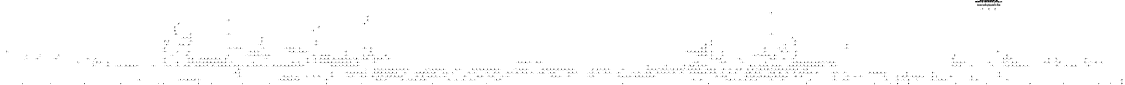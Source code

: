 # Network structure generated by ABC

digraph network {
size = "7.5,10";
center = true;
edge [dir = back];

{
  node [shape = plaintext];
  edge [style = invis];
  LevelTitle1 [label=""];
  LevelTitle2 [label=""];
  Level21 [label = ""];
  Level20 [label = ""];
  Level19 [label = ""];
  Level18 [label = ""];
  Level17 [label = ""];
  Level16 [label = ""];
  Level15 [label = ""];
  Level14 [label = ""];
  Level13 [label = ""];
  Level12 [label = ""];
  Level11 [label = ""];
  Level10 [label = ""];
  Level9 [label = ""];
  Level8 [label = ""];
  Level7 [label = ""];
  Level6 [label = ""];
  Level5 [label = ""];
  Level4 [label = ""];
  Level3 [label = ""];
  Level2 [label = ""];
  Level1 [label = ""];
  Level0 [label = ""];
  LevelTitle1 ->  LevelTitle2 ->  Level21 ->  Level20 ->  Level19 ->  Level18 ->  Level17 ->  Level16 ->  Level15 ->  Level14 ->  Level13 ->  Level12 ->  Level11 ->  Level10 ->  Level9 ->  Level8 ->  Level7 ->  Level6 ->  Level5 ->  Level4 ->  Level3 ->  Level2 ->  Level1 ->  Level0;
}

{
  rank = same;
  LevelTitle1;
  title1 [shape=plaintext,
          fontsize=20,
          fontname = "Times-Roman",
          label="Network structure visualized by ABC\nBenchmark \"top\". Time was Thu Oct  8 20:19:06 2020. "
         ];
}

{
  rank = same;
  LevelTitle2;
  title2 [shape=plaintext,
          fontsize=18,
          fontname = "Times-Roman",
          label="The network contains 659 logic nodes and 0 latches.\n"
         ];
}

{
  rank = same;
  Level21;
  Node29 [label = "pd0", shape = invtriangle, color = coral, fillcolor = coral];
  Node30 [label = "pe0", shape = invtriangle, color = coral, fillcolor = coral];
  Node31 [label = "pf0", shape = invtriangle, color = coral, fillcolor = coral];
}

{
  rank = same;
  Level20;
  Node680 [label = "680\n", shape = ellipse];
}

{
  rank = same;
  Level19;
  Node679 [label = "679\n", shape = ellipse];
}

{
  rank = same;
  Level18;
  Node651 [label = "651\n", shape = ellipse];
  Node678 [label = "678\n", shape = ellipse];
}

{
  rank = same;
  Level17;
  Node650 [label = "650\n", shape = ellipse];
  Node664 [label = "664\n", shape = ellipse];
}

{
  rank = same;
  Level16;
  Node649 [label = "649\n", shape = ellipse];
  Node657 [label = "657\n", shape = ellipse];
}

{
  rank = same;
  Level15;
  Node648 [label = "648\n", shape = ellipse];
  Node656 [label = "656\n", shape = ellipse];
}

{
  rank = same;
  Level14;
  Node624 [label = "624\n", shape = ellipse];
  Node647 [label = "647\n", shape = ellipse];
  Node655 [label = "655\n", shape = ellipse];
  Node677 [label = "677\n", shape = ellipse];
}

{
  rank = same;
  Level13;
  Node170 [label = "170\n", shape = ellipse];
  Node211 [label = "211\n", shape = ellipse];
  Node623 [label = "623\n", shape = ellipse];
  Node670 [label = "670\n", shape = ellipse];
  Node676 [label = "676\n", shape = ellipse];
}

{
  rank = same;
  Level12;
  Node169 [label = "169\n", shape = ellipse];
  Node210 [label = "210\n", shape = ellipse];
  Node596 [label = "596\n", shape = ellipse];
  Node609 [label = "609\n", shape = ellipse];
  Node669 [label = "669\n", shape = ellipse];
  Node672 [label = "672\n", shape = ellipse];
  Node675 [label = "675\n", shape = ellipse];
}

{
  rank = same;
  Level11;
  Node168 [label = "168\n", shape = ellipse];
  Node209 [label = "209\n", shape = ellipse];
  Node582 [label = "582\n", shape = ellipse];
  Node595 [label = "595\n", shape = ellipse];
  Node602 [label = "602\n", shape = ellipse];
  Node608 [label = "608\n", shape = ellipse];
  Node622 [label = "622\n", shape = ellipse];
  Node663 [label = "663\n", shape = ellipse];
  Node668 [label = "668\n", shape = ellipse];
  Node671 [label = "671\n", shape = ellipse];
  Node673 [label = "673\n", shape = ellipse];
}

{
  rank = same;
  Level10;
  Node47 [label = "47\n", shape = ellipse];
  Node60 [label = "60\n", shape = ellipse];
  Node73 [label = "73\n", shape = ellipse];
  Node83 [label = "83\n", shape = ellipse];
  Node167 [label = "167\n", shape = ellipse];
  Node208 [label = "208\n", shape = ellipse];
  Node581 [label = "581\n", shape = ellipse];
  Node588 [label = "588\n", shape = ellipse];
  Node594 [label = "594\n", shape = ellipse];
  Node601 [label = "601\n", shape = ellipse];
  Node607 [label = "607\n", shape = ellipse];
  Node615 [label = "615\n", shape = ellipse];
  Node621 [label = "621\n", shape = ellipse];
  Node637 [label = "637\n", shape = ellipse];
  Node643 [label = "643\n", shape = ellipse];
  Node662 [label = "662\n", shape = ellipse];
  Node666 [label = "666\n", shape = ellipse];
  Node667 [label = "667\n", shape = ellipse];
}

{
  rank = same;
  Level9;
  Node46 [label = "46\n", shape = ellipse];
  Node59 [label = "59\n", shape = ellipse];
  Node72 [label = "72\n", shape = ellipse];
  Node82 [label = "82\n", shape = ellipse];
  Node93 [label = "93\n", shape = ellipse];
  Node102 [label = "102\n", shape = ellipse];
  Node166 [label = "166\n", shape = ellipse];
  Node207 [label = "207\n", shape = ellipse];
  Node575 [label = "575\n", shape = ellipse];
  Node577 [label = "577\n", shape = ellipse];
  Node580 [label = "580\n", shape = ellipse];
  Node587 [label = "587\n", shape = ellipse];
  Node590 [label = "590\n", shape = ellipse];
  Node593 [label = "593\n", shape = ellipse];
  Node598 [label = "598\n", shape = ellipse];
  Node599 [label = "599\n", shape = ellipse];
  Node604 [label = "604\n", shape = ellipse];
  Node605 [label = "605\n", shape = ellipse];
  Node611 [label = "611\n", shape = ellipse];
  Node614 [label = "614\n", shape = ellipse];
  Node617 [label = "617\n", shape = ellipse];
  Node620 [label = "620\n", shape = ellipse];
  Node630 [label = "630\n", shape = ellipse];
  Node636 [label = "636\n", shape = ellipse];
  Node642 [label = "642\n", shape = ellipse];
  Node660 [label = "660\n", shape = ellipse];
  Node665 [label = "665\n", shape = ellipse];
}

{
  rank = same;
  Level8;
  Node45 [label = "45\n", shape = ellipse];
  Node58 [label = "58\n", shape = ellipse];
  Node71 [label = "71\n", shape = ellipse];
  Node81 [label = "81\n", shape = ellipse];
  Node92 [label = "92\n", shape = ellipse];
  Node101 [label = "101\n", shape = ellipse];
  Node110 [label = "110\n", shape = ellipse];
  Node138 [label = "138\n", shape = ellipse];
  Node165 [label = "165\n", shape = ellipse];
  Node174 [label = "174\n", shape = ellipse];
  Node206 [label = "206\n", shape = ellipse];
  Node219 [label = "219\n", shape = ellipse];
  Node416 [label = "416\n", shape = ellipse];
  Node449 [label = "449\n", shape = ellipse];
  Node574 [label = "574\n", shape = ellipse];
  Node576 [label = "576\n", shape = ellipse];
  Node579 [label = "579\n", shape = ellipse];
  Node584 [label = "584\n", shape = ellipse];
  Node585 [label = "585\n", shape = ellipse];
  Node586 [label = "586\n", shape = ellipse];
  Node589 [label = "589\n", shape = ellipse];
  Node591 [label = "591\n", shape = ellipse];
  Node597 [label = "597\n", shape = ellipse];
  Node603 [label = "603\n", shape = ellipse];
  Node610 [label = "610\n", shape = ellipse];
  Node612 [label = "612\n", shape = ellipse];
  Node616 [label = "616\n", shape = ellipse];
  Node618 [label = "618\n", shape = ellipse];
  Node626 [label = "626\n", shape = ellipse];
  Node629 [label = "629\n", shape = ellipse];
  Node632 [label = "632\n", shape = ellipse];
  Node635 [label = "635\n", shape = ellipse];
  Node639 [label = "639\n", shape = ellipse];
  Node641 [label = "641\n", shape = ellipse];
  Node646 [label = "646\n", shape = ellipse];
  Node654 [label = "654\n", shape = ellipse];
}

{
  rank = same;
  Level7;
  Node44 [label = "44\n", shape = ellipse];
  Node57 [label = "57\n", shape = ellipse];
  Node70 [label = "70\n", shape = ellipse];
  Node80 [label = "80\n", shape = ellipse];
  Node91 [label = "91\n", shape = ellipse];
  Node100 [label = "100\n", shape = ellipse];
  Node109 [label = "109\n", shape = ellipse];
  Node137 [label = "137\n", shape = ellipse];
  Node164 [label = "164\n", shape = ellipse];
  Node173 [label = "173\n", shape = ellipse];
  Node179 [label = "179\n", shape = ellipse];
  Node205 [label = "205\n", shape = ellipse];
  Node218 [label = "218\n", shape = ellipse];
  Node225 [label = "225\n", shape = ellipse];
  Node250 [label = "250\n", shape = ellipse];
  Node281 [label = "281\n", shape = ellipse];
  Node357 [label = "357\n", shape = ellipse];
  Node363 [label = "363\n", shape = ellipse];
  Node390 [label = "390\n", shape = ellipse];
  Node396 [label = "396\n", shape = ellipse];
  Node415 [label = "415\n", shape = ellipse];
  Node422 [label = "422\n", shape = ellipse];
  Node448 [label = "448\n", shape = ellipse];
  Node455 [label = "455\n", shape = ellipse];
  Node483 [label = "483\n", shape = ellipse];
  Node489 [label = "489\n", shape = ellipse];
  Node494 [label = "494\n", shape = ellipse];
  Node507 [label = "507\n", shape = ellipse];
  Node510 [label = "510\n", shape = ellipse];
  Node516 [label = "516\n", shape = ellipse];
  Node525 [label = "525\n", shape = ellipse];
  Node530 [label = "530\n", shape = ellipse];
  Node539 [label = "539\n", shape = ellipse];
  Node544 [label = "544\n", shape = ellipse];
  Node573 [label = "573\n", shape = ellipse];
  Node578 [label = "578\n", shape = ellipse];
  Node583 [label = "583\n", shape = ellipse];
  Node592 [label = "592\n", shape = ellipse];
  Node600 [label = "600\n", shape = ellipse];
  Node606 [label = "606\n", shape = ellipse];
  Node613 [label = "613\n", shape = ellipse];
  Node625 [label = "625\n", shape = ellipse];
  Node628 [label = "628\n", shape = ellipse];
  Node631 [label = "631\n", shape = ellipse];
  Node634 [label = "634\n", shape = ellipse];
  Node640 [label = "640\n", shape = ellipse];
  Node645 [label = "645\n", shape = ellipse];
  Node653 [label = "653\n", shape = ellipse];
  Node659 [label = "659\n", shape = ellipse];
}

{
  rank = same;
  Level6;
  Node43 [label = "43\n", shape = ellipse];
  Node56 [label = "56\n", shape = ellipse];
  Node69 [label = "69\n", shape = ellipse];
  Node79 [label = "79\n", shape = ellipse];
  Node90 [label = "90\n", shape = ellipse];
  Node99 [label = "99\n", shape = ellipse];
  Node108 [label = "108\n", shape = ellipse];
  Node116 [label = "116\n", shape = ellipse];
  Node136 [label = "136\n", shape = ellipse];
  Node144 [label = "144\n", shape = ellipse];
  Node163 [label = "163\n", shape = ellipse];
  Node172 [label = "172\n", shape = ellipse];
  Node178 [label = "178\n", shape = ellipse];
  Node184 [label = "184\n", shape = ellipse];
  Node204 [label = "204\n", shape = ellipse];
  Node217 [label = "217\n", shape = ellipse];
  Node224 [label = "224\n", shape = ellipse];
  Node231 [label = "231\n", shape = ellipse];
  Node249 [label = "249\n", shape = ellipse];
  Node256 [label = "256\n", shape = ellipse];
  Node261 [label = "261\n", shape = ellipse];
  Node280 [label = "280\n", shape = ellipse];
  Node286 [label = "286\n", shape = ellipse];
  Node292 [label = "292\n", shape = ellipse];
  Node311 [label = "311\n", shape = ellipse];
  Node317 [label = "317\n", shape = ellipse];
  Node319 [label = "319\n", shape = ellipse];
  Node339 [label = "339\n", shape = ellipse];
  Node341 [label = "341\n", shape = ellipse];
  Node342 [label = "342\n", shape = ellipse];
  Node356 [label = "356\n", shape = ellipse];
  Node362 [label = "362\n", shape = ellipse];
  Node369 [label = "369\n", shape = ellipse];
  Node374 [label = "374\n", shape = ellipse];
  Node378 [label = "378\n", shape = ellipse];
  Node389 [label = "389\n", shape = ellipse];
  Node395 [label = "395\n", shape = ellipse];
  Node401 [label = "401\n", shape = ellipse];
  Node403 [label = "403\n", shape = ellipse];
  Node404 [label = "404\n", shape = ellipse];
  Node414 [label = "414\n", shape = ellipse];
  Node421 [label = "421\n", shape = ellipse];
  Node428 [label = "428\n", shape = ellipse];
  Node434 [label = "434\n", shape = ellipse];
  Node436 [label = "436\n", shape = ellipse];
  Node447 [label = "447\n", shape = ellipse];
  Node454 [label = "454\n", shape = ellipse];
  Node461 [label = "461\n", shape = ellipse];
  Node467 [label = "467\n", shape = ellipse];
  Node472 [label = "472\n", shape = ellipse];
  Node482 [label = "482\n", shape = ellipse];
  Node488 [label = "488\n", shape = ellipse];
  Node493 [label = "493\n", shape = ellipse];
  Node500 [label = "500\n", shape = ellipse];
  Node504 [label = "504\n", shape = ellipse];
  Node506 [label = "506\n", shape = ellipse];
  Node509 [label = "509\n", shape = ellipse];
  Node515 [label = "515\n", shape = ellipse];
  Node522 [label = "522\n", shape = ellipse];
  Node524 [label = "524\n", shape = ellipse];
  Node529 [label = "529\n", shape = ellipse];
  Node534 [label = "534\n", shape = ellipse];
  Node536 [label = "536\n", shape = ellipse];
  Node538 [label = "538\n", shape = ellipse];
  Node543 [label = "543\n", shape = ellipse];
  Node549 [label = "549\n", shape = ellipse];
  Node551 [label = "551\n", shape = ellipse];
  Node556 [label = "556\n", shape = ellipse];
  Node619 [label = "619\n", shape = ellipse];
  Node627 [label = "627\n", shape = ellipse];
  Node633 [label = "633\n", shape = ellipse];
  Node638 [label = "638\n", shape = ellipse];
  Node644 [label = "644\n", shape = ellipse];
  Node652 [label = "652\n", shape = ellipse];
  Node658 [label = "658\n", shape = ellipse];
  Node661 [label = "661\n", shape = ellipse];
}

{
  rank = same;
  Level5;
  Node42 [label = "42\n", shape = ellipse];
  Node55 [label = "55\n", shape = ellipse];
  Node68 [label = "68\n", shape = ellipse];
  Node78 [label = "78\n", shape = ellipse];
  Node89 [label = "89\n", shape = ellipse];
  Node98 [label = "98\n", shape = ellipse];
  Node107 [label = "107\n", shape = ellipse];
  Node115 [label = "115\n", shape = ellipse];
  Node121 [label = "121\n", shape = ellipse];
  Node126 [label = "126\n", shape = ellipse];
  Node131 [label = "131\n", shape = ellipse];
  Node135 [label = "135\n", shape = ellipse];
  Node143 [label = "143\n", shape = ellipse];
  Node148 [label = "148\n", shape = ellipse];
  Node153 [label = "153\n", shape = ellipse];
  Node157 [label = "157\n", shape = ellipse];
  Node162 [label = "162\n", shape = ellipse];
  Node171 [label = "171\n", shape = ellipse];
  Node177 [label = "177\n", shape = ellipse];
  Node183 [label = "183\n", shape = ellipse];
  Node189 [label = "189\n", shape = ellipse];
  Node194 [label = "194\n", shape = ellipse];
  Node199 [label = "199\n", shape = ellipse];
  Node203 [label = "203\n", shape = ellipse];
  Node216 [label = "216\n", shape = ellipse];
  Node223 [label = "223\n", shape = ellipse];
  Node230 [label = "230\n", shape = ellipse];
  Node235 [label = "235\n", shape = ellipse];
  Node240 [label = "240\n", shape = ellipse];
  Node244 [label = "244\n", shape = ellipse];
  Node248 [label = "248\n", shape = ellipse];
  Node255 [label = "255\n", shape = ellipse];
  Node260 [label = "260\n", shape = ellipse];
  Node266 [label = "266\n", shape = ellipse];
  Node271 [label = "271\n", shape = ellipse];
  Node279 [label = "279\n", shape = ellipse];
  Node285 [label = "285\n", shape = ellipse];
  Node291 [label = "291\n", shape = ellipse];
  Node297 [label = "297\n", shape = ellipse];
  Node302 [label = "302\n", shape = ellipse];
  Node310 [label = "310\n", shape = ellipse];
  Node316 [label = "316\n", shape = ellipse];
  Node318 [label = "318\n", shape = ellipse];
  Node324 [label = "324\n", shape = ellipse];
  Node329 [label = "329\n", shape = ellipse];
  Node338 [label = "338\n", shape = ellipse];
  Node340 [label = "340\n", shape = ellipse];
  Node347 [label = "347\n", shape = ellipse];
  Node351 [label = "351\n", shape = ellipse];
  Node355 [label = "355\n", shape = ellipse];
  Node361 [label = "361\n", shape = ellipse];
  Node368 [label = "368\n", shape = ellipse];
  Node373 [label = "373\n", shape = ellipse];
  Node377 [label = "377\n", shape = ellipse];
  Node382 [label = "382\n", shape = ellipse];
  Node387 [label = "387\n", shape = ellipse];
  Node388 [label = "388\n", shape = ellipse];
  Node394 [label = "394\n", shape = ellipse];
  Node400 [label = "400\n", shape = ellipse];
  Node402 [label = "402\n", shape = ellipse];
  Node407 [label = "407\n", shape = ellipse];
  Node410 [label = "410\n", shape = ellipse];
  Node413 [label = "413\n", shape = ellipse];
  Node420 [label = "420\n", shape = ellipse];
  Node427 [label = "427\n", shape = ellipse];
  Node433 [label = "433\n", shape = ellipse];
  Node435 [label = "435\n", shape = ellipse];
  Node439 [label = "439\n", shape = ellipse];
  Node446 [label = "446\n", shape = ellipse];
  Node453 [label = "453\n", shape = ellipse];
  Node460 [label = "460\n", shape = ellipse];
  Node466 [label = "466\n", shape = ellipse];
  Node471 [label = "471\n", shape = ellipse];
  Node477 [label = "477\n", shape = ellipse];
  Node481 [label = "481\n", shape = ellipse];
  Node487 [label = "487\n", shape = ellipse];
  Node492 [label = "492\n", shape = ellipse];
  Node499 [label = "499\n", shape = ellipse];
  Node503 [label = "503\n", shape = ellipse];
  Node505 [label = "505\n", shape = ellipse];
  Node508 [label = "508\n", shape = ellipse];
  Node514 [label = "514\n", shape = ellipse];
  Node521 [label = "521\n", shape = ellipse];
  Node523 [label = "523\n", shape = ellipse];
  Node528 [label = "528\n", shape = ellipse];
  Node533 [label = "533\n", shape = ellipse];
  Node535 [label = "535\n", shape = ellipse];
  Node537 [label = "537\n", shape = ellipse];
  Node542 [label = "542\n", shape = ellipse];
  Node548 [label = "548\n", shape = ellipse];
  Node550 [label = "550\n", shape = ellipse];
  Node555 [label = "555\n", shape = ellipse];
  Node571 [label = "571\n", shape = ellipse];
}

{
  rank = same;
  Level4;
  Node41 [label = "41\n", shape = ellipse];
  Node54 [label = "54\n", shape = ellipse];
  Node67 [label = "67\n", shape = ellipse];
  Node77 [label = "77\n", shape = ellipse];
  Node88 [label = "88\n", shape = ellipse];
  Node97 [label = "97\n", shape = ellipse];
  Node106 [label = "106\n", shape = ellipse];
  Node114 [label = "114\n", shape = ellipse];
  Node120 [label = "120\n", shape = ellipse];
  Node125 [label = "125\n", shape = ellipse];
  Node130 [label = "130\n", shape = ellipse];
  Node134 [label = "134\n", shape = ellipse];
  Node142 [label = "142\n", shape = ellipse];
  Node147 [label = "147\n", shape = ellipse];
  Node152 [label = "152\n", shape = ellipse];
  Node156 [label = "156\n", shape = ellipse];
  Node161 [label = "161\n", shape = ellipse];
  Node176 [label = "176\n", shape = ellipse];
  Node182 [label = "182\n", shape = ellipse];
  Node188 [label = "188\n", shape = ellipse];
  Node193 [label = "193\n", shape = ellipse];
  Node198 [label = "198\n", shape = ellipse];
  Node202 [label = "202\n", shape = ellipse];
  Node215 [label = "215\n", shape = ellipse];
  Node222 [label = "222\n", shape = ellipse];
  Node229 [label = "229\n", shape = ellipse];
  Node234 [label = "234\n", shape = ellipse];
  Node239 [label = "239\n", shape = ellipse];
  Node243 [label = "243\n", shape = ellipse];
  Node247 [label = "247\n", shape = ellipse];
  Node254 [label = "254\n", shape = ellipse];
  Node259 [label = "259\n", shape = ellipse];
  Node265 [label = "265\n", shape = ellipse];
  Node270 [label = "270\n", shape = ellipse];
  Node275 [label = "275\n", shape = ellipse];
  Node278 [label = "278\n", shape = ellipse];
  Node284 [label = "284\n", shape = ellipse];
  Node290 [label = "290\n", shape = ellipse];
  Node296 [label = "296\n", shape = ellipse];
  Node301 [label = "301\n", shape = ellipse];
  Node305 [label = "305\n", shape = ellipse];
  Node309 [label = "309\n", shape = ellipse];
  Node315 [label = "315\n", shape = ellipse];
  Node323 [label = "323\n", shape = ellipse];
  Node328 [label = "328\n", shape = ellipse];
  Node333 [label = "333\n", shape = ellipse];
  Node337 [label = "337\n", shape = ellipse];
  Node346 [label = "346\n", shape = ellipse];
  Node350 [label = "350\n", shape = ellipse];
  Node354 [label = "354\n", shape = ellipse];
  Node360 [label = "360\n", shape = ellipse];
  Node367 [label = "367\n", shape = ellipse];
  Node372 [label = "372\n", shape = ellipse];
  Node376 [label = "376\n", shape = ellipse];
  Node381 [label = "381\n", shape = ellipse];
  Node386 [label = "386\n", shape = ellipse];
  Node393 [label = "393\n", shape = ellipse];
  Node399 [label = "399\n", shape = ellipse];
  Node406 [label = "406\n", shape = ellipse];
  Node409 [label = "409\n", shape = ellipse];
  Node412 [label = "412\n", shape = ellipse];
  Node419 [label = "419\n", shape = ellipse];
  Node426 [label = "426\n", shape = ellipse];
  Node432 [label = "432\n", shape = ellipse];
  Node438 [label = "438\n", shape = ellipse];
  Node445 [label = "445\n", shape = ellipse];
  Node452 [label = "452\n", shape = ellipse];
  Node459 [label = "459\n", shape = ellipse];
  Node465 [label = "465\n", shape = ellipse];
  Node470 [label = "470\n", shape = ellipse];
  Node476 [label = "476\n", shape = ellipse];
  Node486 [label = "486\n", shape = ellipse];
  Node491 [label = "491\n", shape = ellipse];
  Node498 [label = "498\n", shape = ellipse];
  Node502 [label = "502\n", shape = ellipse];
  Node513 [label = "513\n", shape = ellipse];
  Node520 [label = "520\n", shape = ellipse];
  Node527 [label = "527\n", shape = ellipse];
  Node532 [label = "532\n", shape = ellipse];
  Node541 [label = "541\n", shape = ellipse];
  Node547 [label = "547\n", shape = ellipse];
  Node554 [label = "554\n", shape = ellipse];
  Node570 [label = "570\n", shape = ellipse];
  Node572 [label = "572\n", shape = ellipse];
  Node674 [label = "674\n", shape = ellipse];
}

{
  rank = same;
  Level3;
  Node34 [label = "34\n", shape = ellipse];
  Node37 [label = "37\n", shape = ellipse];
  Node40 [label = "40\n", shape = ellipse];
  Node50 [label = "50\n", shape = ellipse];
  Node53 [label = "53\n", shape = ellipse];
  Node63 [label = "63\n", shape = ellipse];
  Node66 [label = "66\n", shape = ellipse];
  Node76 [label = "76\n", shape = ellipse];
  Node87 [label = "87\n", shape = ellipse];
  Node96 [label = "96\n", shape = ellipse];
  Node105 [label = "105\n", shape = ellipse];
  Node113 [label = "113\n", shape = ellipse];
  Node119 [label = "119\n", shape = ellipse];
  Node124 [label = "124\n", shape = ellipse];
  Node129 [label = "129\n", shape = ellipse];
  Node133 [label = "133\n", shape = ellipse];
  Node141 [label = "141\n", shape = ellipse];
  Node146 [label = "146\n", shape = ellipse];
  Node151 [label = "151\n", shape = ellipse];
  Node155 [label = "155\n", shape = ellipse];
  Node160 [label = "160\n", shape = ellipse];
  Node175 [label = "175\n", shape = ellipse];
  Node181 [label = "181\n", shape = ellipse];
  Node187 [label = "187\n", shape = ellipse];
  Node192 [label = "192\n", shape = ellipse];
  Node197 [label = "197\n", shape = ellipse];
  Node201 [label = "201\n", shape = ellipse];
  Node214 [label = "214\n", shape = ellipse];
  Node221 [label = "221\n", shape = ellipse];
  Node228 [label = "228\n", shape = ellipse];
  Node233 [label = "233\n", shape = ellipse];
  Node238 [label = "238\n", shape = ellipse];
  Node242 [label = "242\n", shape = ellipse];
  Node246 [label = "246\n", shape = ellipse];
  Node253 [label = "253\n", shape = ellipse];
  Node258 [label = "258\n", shape = ellipse];
  Node264 [label = "264\n", shape = ellipse];
  Node269 [label = "269\n", shape = ellipse];
  Node274 [label = "274\n", shape = ellipse];
  Node277 [label = "277\n", shape = ellipse];
  Node283 [label = "283\n", shape = ellipse];
  Node289 [label = "289\n", shape = ellipse];
  Node295 [label = "295\n", shape = ellipse];
  Node300 [label = "300\n", shape = ellipse];
  Node304 [label = "304\n", shape = ellipse];
  Node308 [label = "308\n", shape = ellipse];
  Node314 [label = "314\n", shape = ellipse];
  Node322 [label = "322\n", shape = ellipse];
  Node327 [label = "327\n", shape = ellipse];
  Node332 [label = "332\n", shape = ellipse];
  Node336 [label = "336\n", shape = ellipse];
  Node345 [label = "345\n", shape = ellipse];
  Node349 [label = "349\n", shape = ellipse];
  Node353 [label = "353\n", shape = ellipse];
  Node359 [label = "359\n", shape = ellipse];
  Node366 [label = "366\n", shape = ellipse];
  Node371 [label = "371\n", shape = ellipse];
  Node375 [label = "375\n", shape = ellipse];
  Node380 [label = "380\n", shape = ellipse];
  Node385 [label = "385\n", shape = ellipse];
  Node392 [label = "392\n", shape = ellipse];
  Node398 [label = "398\n", shape = ellipse];
  Node405 [label = "405\n", shape = ellipse];
  Node408 [label = "408\n", shape = ellipse];
  Node411 [label = "411\n", shape = ellipse];
  Node418 [label = "418\n", shape = ellipse];
  Node425 [label = "425\n", shape = ellipse];
  Node431 [label = "431\n", shape = ellipse];
  Node437 [label = "437\n", shape = ellipse];
  Node442 [label = "442\n", shape = ellipse];
  Node444 [label = "444\n", shape = ellipse];
  Node451 [label = "451\n", shape = ellipse];
  Node458 [label = "458\n", shape = ellipse];
  Node464 [label = "464\n", shape = ellipse];
  Node469 [label = "469\n", shape = ellipse];
  Node475 [label = "475\n", shape = ellipse];
  Node480 [label = "480\n", shape = ellipse];
  Node485 [label = "485\n", shape = ellipse];
  Node490 [label = "490\n", shape = ellipse];
  Node497 [label = "497\n", shape = ellipse];
  Node501 [label = "501\n", shape = ellipse];
  Node512 [label = "512\n", shape = ellipse];
  Node519 [label = "519\n", shape = ellipse];
  Node526 [label = "526\n", shape = ellipse];
  Node531 [label = "531\n", shape = ellipse];
  Node540 [label = "540\n", shape = ellipse];
  Node546 [label = "546\n", shape = ellipse];
  Node553 [label = "553\n", shape = ellipse];
  Node559 [label = "559\n", shape = ellipse];
  Node561 [label = "561\n", shape = ellipse];
  Node563 [label = "563\n", shape = ellipse];
  Node566 [label = "566\n", shape = ellipse];
  Node569 [label = "569\n", shape = ellipse];
  Node685 [label = "685\n", shape = ellipse];
  Node690 [label = "690\n", shape = ellipse];
}

{
  rank = same;
  Level2;
  Node33 [label = "33\n", shape = ellipse];
  Node36 [label = "36\n", shape = ellipse];
  Node39 [label = "39\n", shape = ellipse];
  Node49 [label = "49\n", shape = ellipse];
  Node52 [label = "52\n", shape = ellipse];
  Node62 [label = "62\n", shape = ellipse];
  Node65 [label = "65\n", shape = ellipse];
  Node75 [label = "75\n", shape = ellipse];
  Node86 [label = "86\n", shape = ellipse];
  Node95 [label = "95\n", shape = ellipse];
  Node104 [label = "104\n", shape = ellipse];
  Node112 [label = "112\n", shape = ellipse];
  Node118 [label = "118\n", shape = ellipse];
  Node123 [label = "123\n", shape = ellipse];
  Node128 [label = "128\n", shape = ellipse];
  Node132 [label = "132\n", shape = ellipse];
  Node140 [label = "140\n", shape = ellipse];
  Node145 [label = "145\n", shape = ellipse];
  Node150 [label = "150\n", shape = ellipse];
  Node154 [label = "154\n", shape = ellipse];
  Node159 [label = "159\n", shape = ellipse];
  Node180 [label = "180\n", shape = ellipse];
  Node186 [label = "186\n", shape = ellipse];
  Node191 [label = "191\n", shape = ellipse];
  Node196 [label = "196\n", shape = ellipse];
  Node200 [label = "200\n", shape = ellipse];
  Node213 [label = "213\n", shape = ellipse];
  Node220 [label = "220\n", shape = ellipse];
  Node227 [label = "227\n", shape = ellipse];
  Node232 [label = "232\n", shape = ellipse];
  Node237 [label = "237\n", shape = ellipse];
  Node241 [label = "241\n", shape = ellipse];
  Node245 [label = "245\n", shape = ellipse];
  Node252 [label = "252\n", shape = ellipse];
  Node257 [label = "257\n", shape = ellipse];
  Node263 [label = "263\n", shape = ellipse];
  Node268 [label = "268\n", shape = ellipse];
  Node273 [label = "273\n", shape = ellipse];
  Node276 [label = "276\n", shape = ellipse];
  Node282 [label = "282\n", shape = ellipse];
  Node288 [label = "288\n", shape = ellipse];
  Node294 [label = "294\n", shape = ellipse];
  Node299 [label = "299\n", shape = ellipse];
  Node303 [label = "303\n", shape = ellipse];
  Node307 [label = "307\n", shape = ellipse];
  Node313 [label = "313\n", shape = ellipse];
  Node321 [label = "321\n", shape = ellipse];
  Node326 [label = "326\n", shape = ellipse];
  Node331 [label = "331\n", shape = ellipse];
  Node335 [label = "335\n", shape = ellipse];
  Node344 [label = "344\n", shape = ellipse];
  Node348 [label = "348\n", shape = ellipse];
  Node352 [label = "352\n", shape = ellipse];
  Node358 [label = "358\n", shape = ellipse];
  Node365 [label = "365\n", shape = ellipse];
  Node370 [label = "370\n", shape = ellipse];
  Node379 [label = "379\n", shape = ellipse];
  Node384 [label = "384\n", shape = ellipse];
  Node391 [label = "391\n", shape = ellipse];
  Node397 [label = "397\n", shape = ellipse];
  Node417 [label = "417\n", shape = ellipse];
  Node424 [label = "424\n", shape = ellipse];
  Node430 [label = "430\n", shape = ellipse];
  Node441 [label = "441\n", shape = ellipse];
  Node443 [label = "443\n", shape = ellipse];
  Node450 [label = "450\n", shape = ellipse];
  Node457 [label = "457\n", shape = ellipse];
  Node463 [label = "463\n", shape = ellipse];
  Node468 [label = "468\n", shape = ellipse];
  Node474 [label = "474\n", shape = ellipse];
  Node479 [label = "479\n", shape = ellipse];
  Node484 [label = "484\n", shape = ellipse];
  Node496 [label = "496\n", shape = ellipse];
  Node511 [label = "511\n", shape = ellipse];
  Node518 [label = "518\n", shape = ellipse];
  Node545 [label = "545\n", shape = ellipse];
  Node552 [label = "552\n", shape = ellipse];
  Node558 [label = "558\n", shape = ellipse];
  Node560 [label = "560\n", shape = ellipse];
  Node562 [label = "562\n", shape = ellipse];
  Node565 [label = "565\n", shape = ellipse];
  Node568 [label = "568\n", shape = ellipse];
  Node683 [label = "683\n", shape = ellipse];
  Node684 [label = "684\n", shape = ellipse];
  Node689 [label = "689\n", shape = ellipse];
}

{
  rank = same;
  Level1;
  Node32 [label = "32\n", shape = ellipse];
  Node35 [label = "35\n", shape = ellipse];
  Node38 [label = "38\n", shape = ellipse];
  Node48 [label = "48\n", shape = ellipse];
  Node51 [label = "51\n", shape = ellipse];
  Node61 [label = "61\n", shape = ellipse];
  Node64 [label = "64\n", shape = ellipse];
  Node74 [label = "74\n", shape = ellipse];
  Node84 [label = "84\n", shape = ellipse];
  Node85 [label = "85\n", shape = ellipse];
  Node94 [label = "94\n", shape = ellipse];
  Node103 [label = "103\n", shape = ellipse];
  Node111 [label = "111\n", shape = ellipse];
  Node117 [label = "117\n", shape = ellipse];
  Node122 [label = "122\n", shape = ellipse];
  Node127 [label = "127\n", shape = ellipse];
  Node139 [label = "139\n", shape = ellipse];
  Node149 [label = "149\n", shape = ellipse];
  Node158 [label = "158\n", shape = ellipse];
  Node185 [label = "185\n", shape = ellipse];
  Node190 [label = "190\n", shape = ellipse];
  Node195 [label = "195\n", shape = ellipse];
  Node212 [label = "212\n", shape = ellipse];
  Node226 [label = "226\n", shape = ellipse];
  Node236 [label = "236\n", shape = ellipse];
  Node251 [label = "251\n", shape = ellipse];
  Node262 [label = "262\n", shape = ellipse];
  Node267 [label = "267\n", shape = ellipse];
  Node272 [label = "272\n", shape = ellipse];
  Node287 [label = "287\n", shape = ellipse];
  Node293 [label = "293\n", shape = ellipse];
  Node298 [label = "298\n", shape = ellipse];
  Node306 [label = "306\n", shape = ellipse];
  Node312 [label = "312\n", shape = ellipse];
  Node320 [label = "320\n", shape = ellipse];
  Node325 [label = "325\n", shape = ellipse];
  Node330 [label = "330\n", shape = ellipse];
  Node334 [label = "334\n", shape = ellipse];
  Node343 [label = "343\n", shape = ellipse];
  Node364 [label = "364\n", shape = ellipse];
  Node383 [label = "383\n", shape = ellipse];
  Node423 [label = "423\n", shape = ellipse];
  Node429 [label = "429\n", shape = ellipse];
  Node440 [label = "440\n", shape = ellipse];
  Node456 [label = "456\n", shape = ellipse];
  Node462 [label = "462\n", shape = ellipse];
  Node473 [label = "473\n", shape = ellipse];
  Node478 [label = "478\n", shape = ellipse];
  Node495 [label = "495\n", shape = ellipse];
  Node517 [label = "517\n", shape = ellipse];
  Node557 [label = "557\n", shape = ellipse];
  Node564 [label = "564\n", shape = ellipse];
  Node567 [label = "567\n", shape = ellipse];
  Node681 [label = "681\n", shape = ellipse];
  Node682 [label = "682\n", shape = ellipse];
  Node686 [label = "686\n", shape = ellipse];
  Node687 [label = "687\n", shape = ellipse];
  Node688 [label = "688\n", shape = ellipse];
}

{
  rank = same;
  Level0;
  Node1 [label = "pp", shape = triangle, color = coral, fillcolor = coral];
  Node2 [label = "pa0", shape = triangle, color = coral, fillcolor = coral];
  Node3 [label = "pq", shape = triangle, color = coral, fillcolor = coral];
  Node4 [label = "pb0", shape = triangle, color = coral, fillcolor = coral];
  Node5 [label = "pr", shape = triangle, color = coral, fillcolor = coral];
  Node6 [label = "pc0", shape = triangle, color = coral, fillcolor = coral];
  Node7 [label = "ps", shape = triangle, color = coral, fillcolor = coral];
  Node8 [label = "pt", shape = triangle, color = coral, fillcolor = coral];
  Node9 [label = "pu", shape = triangle, color = coral, fillcolor = coral];
  Node10 [label = "pv", shape = triangle, color = coral, fillcolor = coral];
  Node11 [label = "pw", shape = triangle, color = coral, fillcolor = coral];
  Node12 [label = "px", shape = triangle, color = coral, fillcolor = coral];
  Node13 [label = "py", shape = triangle, color = coral, fillcolor = coral];
  Node14 [label = "pz", shape = triangle, color = coral, fillcolor = coral];
  Node15 [label = "pa", shape = triangle, color = coral, fillcolor = coral];
  Node16 [label = "pb", shape = triangle, color = coral, fillcolor = coral];
  Node17 [label = "pc", shape = triangle, color = coral, fillcolor = coral];
  Node18 [label = "pe", shape = triangle, color = coral, fillcolor = coral];
  Node19 [label = "pf", shape = triangle, color = coral, fillcolor = coral];
  Node20 [label = "pg", shape = triangle, color = coral, fillcolor = coral];
  Node21 [label = "ph", shape = triangle, color = coral, fillcolor = coral];
  Node22 [label = "pi", shape = triangle, color = coral, fillcolor = coral];
  Node23 [label = "pj", shape = triangle, color = coral, fillcolor = coral];
  Node24 [label = "pk", shape = triangle, color = coral, fillcolor = coral];
  Node25 [label = "pl", shape = triangle, color = coral, fillcolor = coral];
  Node26 [label = "pm", shape = triangle, color = coral, fillcolor = coral];
  Node27 [label = "pn", shape = triangle, color = coral, fillcolor = coral];
  Node28 [label = "po", shape = triangle, color = coral, fillcolor = coral];
}

title1 -> title2 [style = invis];
title2 -> Node29 [style = invis];
title2 -> Node30 [style = invis];
title2 -> Node31 [style = invis];
Node29 -> Node30 [style = invis];
Node30 -> Node31 [style = invis];
Node29 -> Node680 [style = solid];
Node30 -> Node685 [style = solid];
Node31 -> Node690 [style = solid];
Node32 -> Node18 [style = solid];
Node32 -> Node22 [style = solid];
Node33 -> Node23 [style = solid];
Node33 -> Node32 [style = solid];
Node34 -> Node17 [style = solid];
Node34 -> Node33 [style = solid];
Node35 -> Node22 [style = solid];
Node35 -> Node23 [style = solid];
Node36 -> Node15 [style = solid];
Node36 -> Node35 [style = solid];
Node37 -> Node17 [style = solid];
Node37 -> Node36 [style = solid];
Node38 -> Node3 [style = solid];
Node38 -> Node10 [style = solid];
Node39 -> Node18 [style = solid];
Node39 -> Node38 [style = solid];
Node40 -> Node5 [style = solid];
Node40 -> Node39 [style = solid];
Node41 -> Node17 [style = solid];
Node41 -> Node40 [style = solid];
Node42 -> Node26 [style = solid];
Node42 -> Node41 [style = solid];
Node43 -> Node9 [style = solid];
Node43 -> Node42 [style = solid];
Node44 -> Node7 [style = solid];
Node44 -> Node43 [style = solid];
Node45 -> Node8 [style = solid];
Node45 -> Node44 [style = solid];
Node46 -> Node28 [style = solid];
Node46 -> Node45 [style = solid];
Node47 -> Node1 [style = solid];
Node47 -> Node46 [style = solid];
Node48 -> Node18 [style = solid];
Node48 -> Node20 [style = solid];
Node49 -> Node21 [style = solid];
Node49 -> Node48 [style = solid];
Node50 -> Node17 [style = solid];
Node50 -> Node49 [style = solid];
Node51 -> Node3 [style = solid];
Node51 -> Node15 [style = solid];
Node52 -> Node5 [style = solid];
Node52 -> Node51 [style = solid];
Node53 -> Node10 [style = solid];
Node53 -> Node52 [style = solid];
Node54 -> Node17 [style = solid];
Node54 -> Node53 [style = solid];
Node55 -> Node26 [style = solid];
Node55 -> Node54 [style = solid];
Node56 -> Node9 [style = solid];
Node56 -> Node55 [style = solid];
Node57 -> Node7 [style = solid];
Node57 -> Node56 [style = solid];
Node58 -> Node8 [style = solid];
Node58 -> Node57 [style = solid];
Node59 -> Node28 [style = solid];
Node59 -> Node58 [style = solid];
Node60 -> Node1 [style = solid];
Node60 -> Node59 [style = solid];
Node61 -> Node15 [style = solid];
Node61 -> Node21 [style = solid];
Node62 -> Node20 [style = solid];
Node62 -> Node61 [style = solid];
Node63 -> Node17 [style = solid];
Node63 -> Node62 [style = solid];
Node64 -> Node14 [style = solid];
Node64 -> Node24 [style = solid];
Node65 -> Node18 [style = solid];
Node65 -> Node64 [style = solid];
Node66 -> Node5 [style = solid];
Node66 -> Node65 [style = solid];
Node67 -> Node17 [style = solid];
Node67 -> Node66 [style = solid];
Node68 -> Node12 [style = solid];
Node68 -> Node67 [style = solid];
Node69 -> Node11 [style = solid];
Node69 -> Node68 [style = solid];
Node70 -> Node28 [style = solid];
Node70 -> Node69 [style = solid];
Node71 -> Node1 [style = solid];
Node71 -> Node70 [style = solid];
Node72 -> Node3 [style = solid];
Node72 -> Node71 [style = solid];
Node73 -> Node13 [style = solid];
Node73 -> Node72 [style = solid];
Node74 -> Node3 [style = solid];
Node74 -> Node24 [style = solid];
Node75 -> Node5 [style = solid];
Node75 -> Node74 [style = solid];
Node76 -> Node14 [style = solid];
Node76 -> Node75 [style = solid];
Node77 -> Node17 [style = solid];
Node77 -> Node76 [style = solid];
Node78 -> Node12 [style = solid];
Node78 -> Node77 [style = solid];
Node79 -> Node11 [style = solid];
Node79 -> Node78 [style = solid];
Node80 -> Node28 [style = solid];
Node80 -> Node79 [style = solid];
Node81 -> Node1 [style = solid];
Node81 -> Node80 [style = solid];
Node82 -> Node13 [style = solid];
Node82 -> Node81 [style = solid];
Node83 -> Node15 [style = solid];
Node83 -> Node82 [style = solid];
Node84 -> Node16 [style = solid];
Node84 -> Node17 [style = solid];
Node85 -> Node5 [style = solid];
Node85 -> Node10 [style = solid];
Node86 -> Node18 [style = solid];
Node86 -> Node85 [style = solid];
Node87 -> Node21 [style = solid];
Node87 -> Node86 [style = solid];
Node88 -> Node17 [style = solid];
Node88 -> Node87 [style = solid];
Node89 -> Node12 [style = solid];
Node89 -> Node88 [style = solid];
Node90 -> Node7 [style = solid];
Node90 -> Node89 [style = solid];
Node91 -> Node8 [style = solid];
Node91 -> Node90 [style = solid];
Node92 -> Node14 [style = solid];
Node92 -> Node91 [style = solid];
Node93 -> Node1 [style = solid];
Node93 -> Node92 [style = solid];
Node94 -> Node10 [style = solid];
Node94 -> Node14 [style = solid];
Node95 -> Node21 [style = solid];
Node95 -> Node94 [style = solid];
Node96 -> Node5 [style = solid];
Node96 -> Node95 [style = solid];
Node97 -> Node17 [style = solid];
Node97 -> Node96 [style = solid];
Node98 -> Node12 [style = solid];
Node98 -> Node97 [style = solid];
Node99 -> Node7 [style = solid];
Node99 -> Node98 [style = solid];
Node100 -> Node8 [style = solid];
Node100 -> Node99 [style = solid];
Node101 -> Node15 [style = solid];
Node101 -> Node100 [style = solid];
Node102 -> Node1 [style = solid];
Node102 -> Node101 [style = solid];
Node103 -> Node1 [style = solid];
Node103 -> Node7 [style = solid];
Node104 -> Node18 [style = solid];
Node104 -> Node103 [style = solid];
Node105 -> Node28 [style = solid];
Node105 -> Node104 [style = solid];
Node106 -> Node17 [style = solid];
Node106 -> Node105 [style = solid];
Node107 -> Node12 [style = solid];
Node107 -> Node106 [style = solid];
Node108 -> Node22 [style = solid];
Node108 -> Node107 [style = solid];
Node109 -> Node8 [style = solid];
Node109 -> Node108 [style = solid];
Node110 -> Node11 [style = solid];
Node110 -> Node109 [style = solid];
Node111 -> Node3 [style = solid];
Node111 -> Node13 [style = solid];
Node112 -> Node23 [style = solid];
Node112 -> Node111 [style = solid];
Node113 -> Node20 [style = solid];
Node113 -> Node112 [style = solid];
Node114 -> Node17 [style = solid];
Node114 -> Node113 [style = solid];
Node115 -> Node15 [style = solid];
Node115 -> Node114 [style = solid];
Node116 -> Node9 [style = solid];
Node116 -> Node115 [style = solid];
Node117 -> Node12 [style = solid];
Node117 -> Node22 [style = solid];
Node118 -> Node18 [style = solid];
Node118 -> Node117 [style = solid];
Node119 -> Node21 [style = solid];
Node119 -> Node118 [style = solid];
Node120 -> Node17 [style = solid];
Node120 -> Node119 [style = solid];
Node121 -> Node27 [style = solid];
Node121 -> Node120 [style = solid];
Node122 -> Node13 [style = solid];
Node122 -> Node14 [style = solid];
Node123 -> Node18 [style = solid];
Node123 -> Node122 [style = solid];
Node124 -> Node23 [style = solid];
Node124 -> Node123 [style = solid];
Node125 -> Node17 [style = solid];
Node125 -> Node124 [style = solid];
Node126 -> Node27 [style = solid];
Node126 -> Node125 [style = solid];
Node127 -> Node11 [style = solid];
Node127 -> Node28 [style = solid];
Node128 -> Node18 [style = solid];
Node128 -> Node127 [style = solid];
Node129 -> Node20 [style = solid];
Node129 -> Node128 [style = solid];
Node130 -> Node17 [style = solid];
Node130 -> Node129 [style = solid];
Node131 -> Node22 [style = solid];
Node131 -> Node130 [style = solid];
Node132 -> Node15 [style = solid];
Node132 -> Node103 [style = solid];
Node133 -> Node28 [style = solid];
Node133 -> Node132 [style = solid];
Node134 -> Node17 [style = solid];
Node134 -> Node133 [style = solid];
Node135 -> Node12 [style = solid];
Node135 -> Node134 [style = solid];
Node136 -> Node22 [style = solid];
Node136 -> Node135 [style = solid];
Node137 -> Node8 [style = solid];
Node137 -> Node136 [style = solid];
Node138 -> Node11 [style = solid];
Node138 -> Node137 [style = solid];
Node139 -> Node3 [style = solid];
Node139 -> Node20 [style = solid];
Node140 -> Node18 [style = solid];
Node140 -> Node139 [style = solid];
Node141 -> Node23 [style = solid];
Node141 -> Node140 [style = solid];
Node142 -> Node17 [style = solid];
Node142 -> Node141 [style = solid];
Node143 -> Node13 [style = solid];
Node143 -> Node142 [style = solid];
Node144 -> Node9 [style = solid];
Node144 -> Node143 [style = solid];
Node145 -> Node21 [style = solid];
Node145 -> Node117 [style = solid];
Node146 -> Node15 [style = solid];
Node146 -> Node145 [style = solid];
Node147 -> Node17 [style = solid];
Node147 -> Node146 [style = solid];
Node148 -> Node27 [style = solid];
Node148 -> Node147 [style = solid];
Node149 -> Node14 [style = solid];
Node149 -> Node23 [style = solid];
Node150 -> Node18 [style = solid];
Node150 -> Node149 [style = solid];
Node151 -> Node21 [style = solid];
Node151 -> Node150 [style = solid];
Node152 -> Node17 [style = solid];
Node152 -> Node151 [style = solid];
Node153 -> Node27 [style = solid];
Node153 -> Node152 [style = solid];
Node154 -> Node20 [style = solid];
Node154 -> Node127 [style = solid];
Node155 -> Node15 [style = solid];
Node155 -> Node154 [style = solid];
Node156 -> Node17 [style = solid];
Node156 -> Node155 [style = solid];
Node157 -> Node22 [style = solid];
Node157 -> Node156 [style = solid];
Node158 -> Node3 [style = solid];
Node158 -> Node14 [style = solid];
Node159 -> Node5 [style = solid];
Node159 -> Node158 [style = solid];
Node160 -> Node10 [style = solid];
Node160 -> Node159 [style = solid];
Node161 -> Node17 [style = solid];
Node161 -> Node160 [style = solid];
Node162 -> Node11 [style = solid];
Node162 -> Node161 [style = solid];
Node163 -> Node12 [style = solid];
Node163 -> Node162 [style = solid];
Node164 -> Node8 [style = solid];
Node164 -> Node163 [style = solid];
Node165 -> Node9 [style = solid];
Node165 -> Node164 [style = solid];
Node166 -> Node7 [style = solid];
Node166 -> Node165 [style = solid];
Node167 -> Node28 [style = solid];
Node167 -> Node166 [style = solid];
Node168 -> Node1 [style = solid];
Node168 -> Node167 [style = solid];
Node169 -> Node13 [style = solid];
Node169 -> Node168 [style = solid];
Node170 -> Node15 [style = solid];
Node170 -> Node169 [style = solid];
Node171 -> Node8 [style = solid];
Node171 -> Node88 [style = solid];
Node172 -> Node26 [style = solid];
Node172 -> Node171 [style = solid];
Node173 -> Node1 [style = solid];
Node173 -> Node172 [style = solid];
Node174 -> Node7 [style = solid];
Node174 -> Node173 [style = solid];
Node175 -> Node21 [style = solid];
Node175 -> Node104 [style = solid];
Node176 -> Node17 [style = solid];
Node176 -> Node175 [style = solid];
Node177 -> Node22 [style = solid];
Node177 -> Node176 [style = solid];
Node178 -> Node8 [style = solid];
Node178 -> Node177 [style = solid];
Node179 -> Node12 [style = solid];
Node179 -> Node178 [style = solid];
Node180 -> Node23 [style = solid];
Node180 -> Node74 [style = solid];
Node181 -> Node20 [style = solid];
Node181 -> Node180 [style = solid];
Node182 -> Node17 [style = solid];
Node182 -> Node181 [style = solid];
Node183 -> Node13 [style = solid];
Node183 -> Node182 [style = solid];
Node184 -> Node15 [style = solid];
Node184 -> Node183 [style = solid];
Node185 -> Node11 [style = solid];
Node185 -> Node22 [style = solid];
Node186 -> Node18 [style = solid];
Node186 -> Node185 [style = solid];
Node187 -> Node20 [style = solid];
Node187 -> Node186 [style = solid];
Node188 -> Node17 [style = solid];
Node188 -> Node187 [style = solid];
Node189 -> Node27 [style = solid];
Node189 -> Node188 [style = solid];
Node190 -> Node14 [style = solid];
Node190 -> Node15 [style = solid];
Node191 -> Node21 [style = solid];
Node191 -> Node190 [style = solid];
Node192 -> Node23 [style = solid];
Node192 -> Node191 [style = solid];
Node193 -> Node17 [style = solid];
Node193 -> Node192 [style = solid];
Node194 -> Node27 [style = solid];
Node194 -> Node193 [style = solid];
Node195 -> Node26 [style = solid];
Node195 -> Node28 [style = solid];
Node196 -> Node18 [style = solid];
Node196 -> Node195 [style = solid];
Node197 -> Node20 [style = solid];
Node197 -> Node196 [style = solid];
Node198 -> Node17 [style = solid];
Node198 -> Node197 [style = solid];
Node199 -> Node22 [style = solid];
Node199 -> Node198 [style = solid];
Node200 -> Node18 [style = solid];
Node200 -> Node94 [style = solid];
Node201 -> Node5 [style = solid];
Node201 -> Node200 [style = solid];
Node202 -> Node17 [style = solid];
Node202 -> Node201 [style = solid];
Node203 -> Node11 [style = solid];
Node203 -> Node202 [style = solid];
Node204 -> Node12 [style = solid];
Node204 -> Node203 [style = solid];
Node205 -> Node8 [style = solid];
Node205 -> Node204 [style = solid];
Node206 -> Node9 [style = solid];
Node206 -> Node205 [style = solid];
Node207 -> Node7 [style = solid];
Node207 -> Node206 [style = solid];
Node208 -> Node28 [style = solid];
Node208 -> Node207 [style = solid];
Node209 -> Node1 [style = solid];
Node209 -> Node208 [style = solid];
Node210 -> Node3 [style = solid];
Node210 -> Node209 [style = solid];
Node211 -> Node13 [style = solid];
Node211 -> Node210 [style = solid];
Node212 -> Node10 [style = solid];
Node212 -> Node15 [style = solid];
Node213 -> Node21 [style = solid];
Node213 -> Node212 [style = solid];
Node214 -> Node5 [style = solid];
Node214 -> Node213 [style = solid];
Node215 -> Node17 [style = solid];
Node215 -> Node214 [style = solid];
Node216 -> Node8 [style = solid];
Node216 -> Node215 [style = solid];
Node217 -> Node26 [style = solid];
Node217 -> Node216 [style = solid];
Node218 -> Node1 [style = solid];
Node218 -> Node217 [style = solid];
Node219 -> Node7 [style = solid];
Node219 -> Node218 [style = solid];
Node220 -> Node21 [style = solid];
Node220 -> Node103 [style = solid];
Node221 -> Node15 [style = solid];
Node221 -> Node220 [style = solid];
Node222 -> Node17 [style = solid];
Node222 -> Node221 [style = solid];
Node223 -> Node22 [style = solid];
Node223 -> Node222 [style = solid];
Node224 -> Node8 [style = solid];
Node224 -> Node223 [style = solid];
Node225 -> Node12 [style = solid];
Node225 -> Node224 [style = solid];
Node226 -> Node5 [style = solid];
Node226 -> Node14 [style = solid];
Node227 -> Node21 [style = solid];
Node227 -> Node226 [style = solid];
Node228 -> Node23 [style = solid];
Node228 -> Node227 [style = solid];
Node229 -> Node17 [style = solid];
Node229 -> Node228 [style = solid];
Node230 -> Node24 [style = solid];
Node230 -> Node229 [style = solid];
Node231 -> Node15 [style = solid];
Node231 -> Node230 [style = solid];
Node232 -> Node20 [style = solid];
Node232 -> Node185 [style = solid];
Node233 -> Node15 [style = solid];
Node233 -> Node232 [style = solid];
Node234 -> Node17 [style = solid];
Node234 -> Node233 [style = solid];
Node235 -> Node27 [style = solid];
Node235 -> Node234 [style = solid];
Node236 -> Node13 [style = solid];
Node236 -> Node20 [style = solid];
Node237 -> Node18 [style = solid];
Node237 -> Node236 [style = solid];
Node238 -> Node23 [style = solid];
Node238 -> Node237 [style = solid];
Node239 -> Node17 [style = solid];
Node239 -> Node238 [style = solid];
Node240 -> Node27 [style = solid];
Node240 -> Node239 [style = solid];
Node241 -> Node20 [style = solid];
Node241 -> Node195 [style = solid];
Node242 -> Node15 [style = solid];
Node242 -> Node241 [style = solid];
Node243 -> Node17 [style = solid];
Node243 -> Node242 [style = solid];
Node244 -> Node22 [style = solid];
Node244 -> Node243 [style = solid];
Node245 -> Node20 [style = solid];
Node245 -> Node111 [style = solid];
Node246 -> Node24 [style = solid];
Node246 -> Node245 [style = solid];
Node247 -> Node17 [style = solid];
Node247 -> Node246 [style = solid];
Node248 -> Node11 [style = solid];
Node248 -> Node247 [style = solid];
Node249 -> Node15 [style = solid];
Node249 -> Node248 [style = solid];
Node250 -> Node28 [style = solid];
Node250 -> Node249 [style = solid];
Node251 -> Node1 [style = solid];
Node251 -> Node28 [style = solid];
Node252 -> Node18 [style = solid];
Node252 -> Node251 [style = solid];
Node253 -> Node24 [style = solid];
Node253 -> Node252 [style = solid];
Node254 -> Node17 [style = solid];
Node254 -> Node253 [style = solid];
Node255 -> Node26 [style = solid];
Node255 -> Node254 [style = solid];
Node256 -> Node22 [style = solid];
Node256 -> Node255 [style = solid];
Node257 -> Node21 [style = solid];
Node257 -> Node85 [style = solid];
Node258 -> Node23 [style = solid];
Node258 -> Node257 [style = solid];
Node259 -> Node17 [style = solid];
Node259 -> Node258 [style = solid];
Node260 -> Node14 [style = solid];
Node260 -> Node259 [style = solid];
Node261 -> Node15 [style = solid];
Node261 -> Node260 [style = solid];
Node262 -> Node12 [style = solid];
Node262 -> Node14 [style = solid];
Node263 -> Node18 [style = solid];
Node263 -> Node262 [style = solid];
Node264 -> Node21 [style = solid];
Node264 -> Node263 [style = solid];
Node265 -> Node17 [style = solid];
Node265 -> Node264 [style = solid];
Node266 -> Node27 [style = solid];
Node266 -> Node265 [style = solid];
Node267 -> Node9 [style = solid];
Node267 -> Node15 [style = solid];
Node268 -> Node23 [style = solid];
Node268 -> Node267 [style = solid];
Node269 -> Node10 [style = solid];
Node269 -> Node268 [style = solid];
Node270 -> Node17 [style = solid];
Node270 -> Node269 [style = solid];
Node271 -> Node25 [style = solid];
Node271 -> Node270 [style = solid];
Node272 -> Node9 [style = solid];
Node272 -> Node25 [style = solid];
Node273 -> Node18 [style = solid];
Node273 -> Node272 [style = solid];
Node274 -> Node20 [style = solid];
Node274 -> Node273 [style = solid];
Node275 -> Node17 [style = solid];
Node275 -> Node274 [style = solid];
Node276 -> Node18 [style = solid];
Node276 -> Node74 [style = solid];
Node277 -> Node20 [style = solid];
Node277 -> Node276 [style = solid];
Node278 -> Node17 [style = solid];
Node278 -> Node277 [style = solid];
Node279 -> Node11 [style = solid];
Node279 -> Node278 [style = solid];
Node280 -> Node13 [style = solid];
Node280 -> Node279 [style = solid];
Node281 -> Node28 [style = solid];
Node281 -> Node280 [style = solid];
Node282 -> Node24 [style = solid];
Node282 -> Node251 [style = solid];
Node283 -> Node15 [style = solid];
Node283 -> Node282 [style = solid];
Node284 -> Node17 [style = solid];
Node284 -> Node283 [style = solid];
Node285 -> Node26 [style = solid];
Node285 -> Node284 [style = solid];
Node286 -> Node22 [style = solid];
Node286 -> Node285 [style = solid];
Node287 -> Node20 [style = solid];
Node287 -> Node24 [style = solid];
Node288 -> Node18 [style = solid];
Node288 -> Node287 [style = solid];
Node289 -> Node23 [style = solid];
Node289 -> Node288 [style = solid];
Node290 -> Node17 [style = solid];
Node290 -> Node289 [style = solid];
Node291 -> Node3 [style = solid];
Node291 -> Node290 [style = solid];
Node292 -> Node13 [style = solid];
Node292 -> Node291 [style = solid];
Node293 -> Node12 [style = solid];
Node293 -> Node15 [style = solid];
Node294 -> Node21 [style = solid];
Node294 -> Node293 [style = solid];
Node295 -> Node14 [style = solid];
Node295 -> Node294 [style = solid];
Node296 -> Node17 [style = solid];
Node296 -> Node295 [style = solid];
Node297 -> Node27 [style = solid];
Node297 -> Node296 [style = solid];
Node298 -> Node9 [style = solid];
Node298 -> Node10 [style = solid];
Node299 -> Node18 [style = solid];
Node299 -> Node298 [style = solid];
Node300 -> Node23 [style = solid];
Node300 -> Node299 [style = solid];
Node301 -> Node17 [style = solid];
Node301 -> Node300 [style = solid];
Node302 -> Node25 [style = solid];
Node302 -> Node301 [style = solid];
Node303 -> Node20 [style = solid];
Node303 -> Node272 [style = solid];
Node304 -> Node15 [style = solid];
Node304 -> Node303 [style = solid];
Node305 -> Node17 [style = solid];
Node305 -> Node304 [style = solid];
Node306 -> Node15 [style = solid];
Node306 -> Node24 [style = solid];
Node307 -> Node21 [style = solid];
Node307 -> Node306 [style = solid];
Node308 -> Node5 [style = solid];
Node308 -> Node307 [style = solid];
Node309 -> Node17 [style = solid];
Node309 -> Node308 [style = solid];
Node310 -> Node1 [style = solid];
Node310 -> Node309 [style = solid];
Node311 -> Node26 [style = solid];
Node311 -> Node310 [style = solid];
Node312 -> Node5 [style = solid];
Node312 -> Node23 [style = solid];
Node313 -> Node18 [style = solid];
Node313 -> Node312 [style = solid];
Node314 -> Node21 [style = solid];
Node314 -> Node313 [style = solid];
Node315 -> Node17 [style = solid];
Node315 -> Node314 [style = solid];
Node316 -> Node10 [style = solid];
Node316 -> Node315 [style = solid];
Node317 -> Node26 [style = solid];
Node317 -> Node316 [style = solid];
Node318 -> Node14 [style = solid];
Node318 -> Node315 [style = solid];
Node319 -> Node24 [style = solid];
Node319 -> Node318 [style = solid];
Node320 -> Node11 [style = solid];
Node320 -> Node13 [style = solid];
Node321 -> Node18 [style = solid];
Node321 -> Node320 [style = solid];
Node322 -> Node20 [style = solid];
Node322 -> Node321 [style = solid];
Node323 -> Node17 [style = solid];
Node323 -> Node322 [style = solid];
Node324 -> Node27 [style = solid];
Node324 -> Node323 [style = solid];
Node325 -> Node8 [style = solid];
Node325 -> Node22 [style = solid];
Node326 -> Node15 [style = solid];
Node326 -> Node325 [style = solid];
Node327 -> Node7 [style = solid];
Node327 -> Node326 [style = solid];
Node328 -> Node17 [style = solid];
Node328 -> Node327 [style = solid];
Node329 -> Node25 [style = solid];
Node329 -> Node328 [style = solid];
Node330 -> Node22 [style = solid];
Node330 -> Node25 [style = solid];
Node331 -> Node18 [style = solid];
Node331 -> Node330 [style = solid];
Node332 -> Node20 [style = solid];
Node332 -> Node331 [style = solid];
Node333 -> Node17 [style = solid];
Node333 -> Node332 [style = solid];
Node334 -> Node5 [style = solid];
Node334 -> Node24 [style = solid];
Node335 -> Node18 [style = solid];
Node335 -> Node334 [style = solid];
Node336 -> Node21 [style = solid];
Node336 -> Node335 [style = solid];
Node337 -> Node17 [style = solid];
Node337 -> Node336 [style = solid];
Node338 -> Node1 [style = solid];
Node338 -> Node337 [style = solid];
Node339 -> Node26 [style = solid];
Node339 -> Node338 [style = solid];
Node340 -> Node24 [style = solid];
Node340 -> Node315 [style = solid];
Node341 -> Node26 [style = solid];
Node341 -> Node340 [style = solid];
Node342 -> Node14 [style = solid];
Node342 -> Node316 [style = solid];
Node343 -> Node11 [style = solid];
Node343 -> Node15 [style = solid];
Node344 -> Node20 [style = solid];
Node344 -> Node343 [style = solid];
Node345 -> Node13 [style = solid];
Node345 -> Node344 [style = solid];
Node346 -> Node17 [style = solid];
Node346 -> Node345 [style = solid];
Node347 -> Node27 [style = solid];
Node347 -> Node346 [style = solid];
Node348 -> Node18 [style = solid];
Node348 -> Node325 [style = solid];
Node349 -> Node7 [style = solid];
Node349 -> Node348 [style = solid];
Node350 -> Node17 [style = solid];
Node350 -> Node349 [style = solid];
Node351 -> Node25 [style = solid];
Node351 -> Node350 [style = solid];
Node352 -> Node20 [style = solid];
Node352 -> Node330 [style = solid];
Node353 -> Node15 [style = solid];
Node353 -> Node352 [style = solid];
Node354 -> Node17 [style = solid];
Node354 -> Node353 [style = solid];
Node355 -> Node22 [style = solid];
Node355 -> Node106 [style = solid];
Node356 -> Node8 [style = solid];
Node356 -> Node355 [style = solid];
Node357 -> Node26 [style = solid];
Node357 -> Node356 [style = solid];
Node358 -> Node21 [style = solid];
Node358 -> Node64 [style = solid];
Node359 -> Node5 [style = solid];
Node359 -> Node358 [style = solid];
Node360 -> Node17 [style = solid];
Node360 -> Node359 [style = solid];
Node361 -> Node12 [style = solid];
Node361 -> Node360 [style = solid];
Node362 -> Node15 [style = solid];
Node362 -> Node361 [style = solid];
Node363 -> Node1 [style = solid];
Node363 -> Node362 [style = solid];
Node364 -> Node7 [style = solid];
Node364 -> Node8 [style = solid];
Node365 -> Node18 [style = solid];
Node365 -> Node364 [style = solid];
Node366 -> Node10 [style = solid];
Node366 -> Node365 [style = solid];
Node367 -> Node17 [style = solid];
Node367 -> Node366 [style = solid];
Node368 -> Node9 [style = solid];
Node368 -> Node367 [style = solid];
Node369 -> Node25 [style = solid];
Node369 -> Node368 [style = solid];
Node370 -> Node23 [style = solid];
Node370 -> Node51 [style = solid];
Node371 -> Node20 [style = solid];
Node371 -> Node370 [style = solid];
Node372 -> Node17 [style = solid];
Node372 -> Node371 [style = solid];
Node373 -> Node9 [style = solid];
Node373 -> Node372 [style = solid];
Node374 -> Node26 [style = solid];
Node374 -> Node373 [style = solid];
Node375 -> Node23 [style = solid];
Node375 -> Node335 [style = solid];
Node376 -> Node17 [style = solid];
Node376 -> Node375 [style = solid];
Node377 -> Node3 [style = solid];
Node377 -> Node376 [style = solid];
Node378 -> Node26 [style = solid];
Node378 -> Node377 [style = solid];
Node379 -> Node15 [style = solid];
Node379 -> Node117 [style = solid];
Node380 -> Node11 [style = solid];
Node380 -> Node379 [style = solid];
Node381 -> Node17 [style = solid];
Node381 -> Node380 [style = solid];
Node382 -> Node27 [style = solid];
Node382 -> Node381 [style = solid];
Node383 -> Node13 [style = solid];
Node383 -> Node15 [style = solid];
Node384 -> Node23 [style = solid];
Node384 -> Node383 [style = solid];
Node385 -> Node14 [style = solid];
Node385 -> Node384 [style = solid];
Node386 -> Node17 [style = solid];
Node386 -> Node385 [style = solid];
Node387 -> Node27 [style = solid];
Node387 -> Node386 [style = solid];
Node388 -> Node22 [style = solid];
Node388 -> Node134 [style = solid];
Node389 -> Node8 [style = solid];
Node389 -> Node388 [style = solid];
Node390 -> Node26 [style = solid];
Node390 -> Node389 [style = solid];
Node391 -> Node18 [style = solid];
Node391 -> Node226 [style = solid];
Node392 -> Node21 [style = solid];
Node392 -> Node391 [style = solid];
Node393 -> Node17 [style = solid];
Node393 -> Node392 [style = solid];
Node394 -> Node12 [style = solid];
Node394 -> Node393 [style = solid];
Node395 -> Node24 [style = solid];
Node395 -> Node394 [style = solid];
Node396 -> Node1 [style = solid];
Node396 -> Node395 [style = solid];
Node397 -> Node10 [style = solid];
Node397 -> Node364 [style = solid];
Node398 -> Node15 [style = solid];
Node398 -> Node397 [style = solid];
Node399 -> Node17 [style = solid];
Node399 -> Node398 [style = solid];
Node400 -> Node9 [style = solid];
Node400 -> Node399 [style = solid];
Node401 -> Node25 [style = solid];
Node401 -> Node400 [style = solid];
Node402 -> Node9 [style = solid];
Node402 -> Node142 [style = solid];
Node403 -> Node26 [style = solid];
Node403 -> Node402 [style = solid];
Node404 -> Node26 [style = solid];
Node404 -> Node291 [style = solid];
Node405 -> Node11 [style = solid];
Node405 -> Node118 [style = solid];
Node406 -> Node17 [style = solid];
Node406 -> Node405 [style = solid];
Node407 -> Node27 [style = solid];
Node407 -> Node406 [style = solid];
Node408 -> Node20 [style = solid];
Node408 -> Node384 [style = solid];
Node409 -> Node17 [style = solid];
Node409 -> Node408 [style = solid];
Node410 -> Node27 [style = solid];
Node410 -> Node409 [style = solid];
Node411 -> Node23 [style = solid];
Node411 -> Node86 [style = solid];
Node412 -> Node17 [style = solid];
Node412 -> Node411 [style = solid];
Node413 -> Node13 [style = solid];
Node413 -> Node412 [style = solid];
Node414 -> Node9 [style = solid];
Node414 -> Node413 [style = solid];
Node415 -> Node14 [style = solid];
Node415 -> Node414 [style = solid];
Node416 -> Node3 [style = solid];
Node416 -> Node415 [style = solid];
Node417 -> Node20 [style = solid];
Node417 -> Node383 [style = solid];
Node418 -> Node3 [style = solid];
Node418 -> Node417 [style = solid];
Node419 -> Node17 [style = solid];
Node419 -> Node418 [style = solid];
Node420 -> Node11 [style = solid];
Node420 -> Node419 [style = solid];
Node421 -> Node28 [style = solid];
Node421 -> Node420 [style = solid];
Node422 -> Node9 [style = solid];
Node422 -> Node421 [style = solid];
Node423 -> Node7 [style = solid];
Node423 -> Node10 [style = solid];
Node424 -> Node18 [style = solid];
Node424 -> Node423 [style = solid];
Node425 -> Node21 [style = solid];
Node425 -> Node424 [style = solid];
Node426 -> Node17 [style = solid];
Node426 -> Node425 [style = solid];
Node427 -> Node8 [style = solid];
Node427 -> Node426 [style = solid];
Node428 -> Node25 [style = solid];
Node428 -> Node427 [style = solid];
Node429 -> Node15 [style = solid];
Node429 -> Node28 [style = solid];
Node430 -> Node20 [style = solid];
Node430 -> Node429 [style = solid];
Node431 -> Node3 [style = solid];
Node431 -> Node430 [style = solid];
Node432 -> Node17 [style = solid];
Node432 -> Node431 [style = solid];
Node433 -> Node9 [style = solid];
Node433 -> Node432 [style = solid];
Node434 -> Node26 [style = solid];
Node434 -> Node433 [style = solid];
Node435 -> Node15 [style = solid];
Node435 -> Node259 [style = solid];
Node436 -> Node26 [style = solid];
Node436 -> Node435 [style = solid];
Node437 -> Node23 [style = solid];
Node437 -> Node213 [style = solid];
Node438 -> Node17 [style = solid];
Node438 -> Node437 [style = solid];
Node439 -> Node25 [style = solid];
Node439 -> Node438 [style = solid];
Node440 -> Node15 [style = solid];
Node440 -> Node27 [style = solid];
Node441 -> Node25 [style = solid];
Node441 -> Node440 [style = solid];
Node442 -> Node17 [style = solid];
Node442 -> Node441 [style = solid];
Node443 -> Node23 [style = solid];
Node443 -> Node94 [style = solid];
Node444 -> Node5 [style = solid];
Node444 -> Node443 [style = solid];
Node445 -> Node17 [style = solid];
Node445 -> Node444 [style = solid];
Node446 -> Node15 [style = solid];
Node446 -> Node445 [style = solid];
Node447 -> Node9 [style = solid];
Node447 -> Node446 [style = solid];
Node448 -> Node3 [style = solid];
Node448 -> Node447 [style = solid];
Node449 -> Node13 [style = solid];
Node449 -> Node448 [style = solid];
Node450 -> Node18 [style = solid];
Node450 -> Node111 [style = solid];
Node451 -> Node20 [style = solid];
Node451 -> Node450 [style = solid];
Node452 -> Node17 [style = solid];
Node452 -> Node451 [style = solid];
Node453 -> Node11 [style = solid];
Node453 -> Node452 [style = solid];
Node454 -> Node28 [style = solid];
Node454 -> Node453 [style = solid];
Node455 -> Node9 [style = solid];
Node455 -> Node454 [style = solid];
Node456 -> Node7 [style = solid];
Node456 -> Node15 [style = solid];
Node457 -> Node21 [style = solid];
Node457 -> Node456 [style = solid];
Node458 -> Node10 [style = solid];
Node458 -> Node457 [style = solid];
Node459 -> Node17 [style = solid];
Node459 -> Node458 [style = solid];
Node460 -> Node8 [style = solid];
Node460 -> Node459 [style = solid];
Node461 -> Node25 [style = solid];
Node461 -> Node460 [style = solid];
Node462 -> Node3 [style = solid];
Node462 -> Node28 [style = solid];
Node463 -> Node18 [style = solid];
Node463 -> Node462 [style = solid];
Node464 -> Node20 [style = solid];
Node464 -> Node463 [style = solid];
Node465 -> Node17 [style = solid];
Node465 -> Node464 [style = solid];
Node466 -> Node9 [style = solid];
Node466 -> Node465 [style = solid];
Node467 -> Node26 [style = solid];
Node467 -> Node466 [style = solid];
Node468 -> Node21 [style = solid];
Node468 -> Node334 [style = solid];
Node469 -> Node23 [style = solid];
Node469 -> Node468 [style = solid];
Node470 -> Node17 [style = solid];
Node470 -> Node469 [style = solid];
Node471 -> Node15 [style = solid];
Node471 -> Node470 [style = solid];
Node472 -> Node26 [style = solid];
Node472 -> Node471 [style = solid];
Node473 -> Node10 [style = solid];
Node473 -> Node23 [style = solid];
Node474 -> Node18 [style = solid];
Node474 -> Node473 [style = solid];
Node475 -> Node21 [style = solid];
Node475 -> Node474 [style = solid];
Node476 -> Node17 [style = solid];
Node476 -> Node475 [style = solid];
Node477 -> Node25 [style = solid];
Node477 -> Node476 [style = solid];
Node478 -> Node6 [style = solid];
Node478 -> Node18 [style = solid];
Node479 -> Node15 [style = solid];
Node479 -> Node478 [style = solid];
Node480 -> Node17 [style = solid];
Node480 -> Node479 [style = solid];
Node481 -> Node22 [style = solid];
Node481 -> Node254 [style = solid];
Node482 -> Node11 [style = solid];
Node482 -> Node481 [style = solid];
Node483 -> Node12 [style = solid];
Node483 -> Node482 [style = solid];
Node484 -> Node23 [style = solid];
Node484 -> Node38 [style = solid];
Node485 -> Node5 [style = solid];
Node485 -> Node484 [style = solid];
Node486 -> Node17 [style = solid];
Node486 -> Node485 [style = solid];
Node487 -> Node26 [style = solid];
Node487 -> Node486 [style = solid];
Node488 -> Node15 [style = solid];
Node488 -> Node487 [style = solid];
Node489 -> Node9 [style = solid];
Node489 -> Node488 [style = solid];
Node490 -> Node23 [style = solid];
Node490 -> Node391 [style = solid];
Node491 -> Node17 [style = solid];
Node491 -> Node490 [style = solid];
Node492 -> Node13 [style = solid];
Node492 -> Node491 [style = solid];
Node493 -> Node24 [style = solid];
Node493 -> Node492 [style = solid];
Node494 -> Node3 [style = solid];
Node494 -> Node493 [style = solid];
Node495 -> Node1 [style = solid];
Node495 -> Node15 [style = solid];
Node496 -> Node21 [style = solid];
Node496 -> Node495 [style = solid];
Node497 -> Node24 [style = solid];
Node497 -> Node496 [style = solid];
Node498 -> Node17 [style = solid];
Node498 -> Node497 [style = solid];
Node499 -> Node12 [style = solid];
Node499 -> Node498 [style = solid];
Node500 -> Node22 [style = solid];
Node500 -> Node499 [style = solid];
Node501 -> Node5 [style = solid];
Node501 -> Node180 [style = solid];
Node502 -> Node17 [style = solid];
Node502 -> Node501 [style = solid];
Node503 -> Node15 [style = solid];
Node503 -> Node502 [style = solid];
Node504 -> Node26 [style = solid];
Node504 -> Node503 [style = solid];
Node505 -> Node22 [style = solid];
Node505 -> Node284 [style = solid];
Node506 -> Node11 [style = solid];
Node506 -> Node505 [style = solid];
Node507 -> Node12 [style = solid];
Node507 -> Node506 [style = solid];
Node508 -> Node26 [style = solid];
Node508 -> Node412 [style = solid];
Node509 -> Node3 [style = solid];
Node509 -> Node508 [style = solid];
Node510 -> Node9 [style = solid];
Node510 -> Node509 [style = solid];
Node511 -> Node23 [style = solid];
Node511 -> Node64 [style = solid];
Node512 -> Node5 [style = solid];
Node512 -> Node511 [style = solid];
Node513 -> Node17 [style = solid];
Node513 -> Node512 [style = solid];
Node514 -> Node15 [style = solid];
Node514 -> Node513 [style = solid];
Node515 -> Node3 [style = solid];
Node515 -> Node514 [style = solid];
Node516 -> Node13 [style = solid];
Node516 -> Node515 [style = solid];
Node517 -> Node1 [style = solid];
Node517 -> Node24 [style = solid];
Node518 -> Node18 [style = solid];
Node518 -> Node517 [style = solid];
Node519 -> Node21 [style = solid];
Node519 -> Node518 [style = solid];
Node520 -> Node17 [style = solid];
Node520 -> Node519 [style = solid];
Node521 -> Node12 [style = solid];
Node521 -> Node520 [style = solid];
Node522 -> Node22 [style = solid];
Node522 -> Node521 [style = solid];
Node523 -> Node15 [style = solid];
Node523 -> Node182 [style = solid];
Node524 -> Node26 [style = solid];
Node524 -> Node523 [style = solid];
Node525 -> Node26 [style = solid];
Node525 -> Node178 [style = solid];
Node526 -> Node24 [style = solid];
Node526 -> Node52 [style = solid];
Node527 -> Node17 [style = solid];
Node527 -> Node526 [style = solid];
Node528 -> Node26 [style = solid];
Node528 -> Node527 [style = solid];
Node529 -> Node28 [style = solid];
Node529 -> Node528 [style = solid];
Node530 -> Node1 [style = solid];
Node530 -> Node529 [style = solid];
Node531 -> Node14 [style = solid];
Node531 -> Node321 [style = solid];
Node532 -> Node17 [style = solid];
Node532 -> Node531 [style = solid];
Node533 -> Node12 [style = solid];
Node533 -> Node532 [style = solid];
Node534 -> Node27 [style = solid];
Node534 -> Node533 [style = solid];
Node535 -> Node26 [style = solid];
Node535 -> Node498 [style = solid];
Node536 -> Node22 [style = solid];
Node536 -> Node535 [style = solid];
Node537 -> Node28 [style = solid];
Node537 -> Node278 [style = solid];
Node538 -> Node26 [style = solid];
Node538 -> Node537 [style = solid];
Node539 -> Node26 [style = solid];
Node539 -> Node224 [style = solid];
Node540 -> Node5 [style = solid];
Node540 -> Node276 [style = solid];
Node541 -> Node17 [style = solid];
Node541 -> Node540 [style = solid];
Node542 -> Node26 [style = solid];
Node542 -> Node541 [style = solid];
Node543 -> Node28 [style = solid];
Node543 -> Node542 [style = solid];
Node544 -> Node1 [style = solid];
Node544 -> Node543 [style = solid];
Node545 -> Node14 [style = solid];
Node545 -> Node343 [style = solid];
Node546 -> Node13 [style = solid];
Node546 -> Node545 [style = solid];
Node547 -> Node17 [style = solid];
Node547 -> Node546 [style = solid];
Node548 -> Node12 [style = solid];
Node548 -> Node547 [style = solid];
Node549 -> Node27 [style = solid];
Node549 -> Node548 [style = solid];
Node550 -> Node26 [style = solid];
Node550 -> Node520 [style = solid];
Node551 -> Node22 [style = solid];
Node551 -> Node550 [style = solid];
Node552 -> Node20 [style = solid];
Node552 -> Node51 [style = solid];
Node553 -> Node24 [style = solid];
Node553 -> Node552 [style = solid];
Node554 -> Node17 [style = solid];
Node554 -> Node553 [style = solid];
Node555 -> Node28 [style = solid];
Node555 -> Node554 [style = solid];
Node556 -> Node26 [style = solid];
Node556 -> Node555 [style = solid];
Node557 -> Node18 [style = solid];
Node557 -> Node27 [style = solid];
Node558 -> Node25 [style = solid];
Node558 -> Node557 [style = solid];
Node559 -> Node17 [style = solid];
Node559 -> Node558 [style = solid];
Node560 -> Node26 [style = solid];
Node560 -> Node557 [style = solid];
Node561 -> Node17 [style = solid];
Node561 -> Node560 [style = solid];
Node562 -> Node26 [style = solid];
Node562 -> Node440 [style = solid];
Node563 -> Node17 [style = solid];
Node563 -> Node562 [style = solid];
Node564 -> Node18 [style = solid];
Node564 -> Node25 [style = solid];
Node565 -> Node24 [style = solid];
Node565 -> Node564 [style = solid];
Node566 -> Node17 [style = solid];
Node566 -> Node565 [style = solid];
Node567 -> Node24 [style = solid];
Node567 -> Node25 [style = solid];
Node568 -> Node15 [style = solid];
Node568 -> Node567 [style = solid];
Node569 -> Node17 [style = solid];
Node569 -> Node568 [style = solid];
Node570 -> Node563 [style = solid];
Node570 -> Node566 [style = solid];
Node571 -> Node569 [style = solid];
Node571 -> Node570 [style = solid];
Node572 -> Node559 [style = solid];
Node572 -> Node561 [style = solid];
Node573 -> Node551 [style = solid];
Node573 -> Node556 [style = solid];
Node574 -> Node572 [style = solid];
Node574 -> Node573 [style = solid];
Node575 -> Node571 [style = solid];
Node575 -> Node574 [style = solid];
Node576 -> Node539 [style = solid];
Node576 -> Node544 [style = solid];
Node577 -> Node549 [style = solid];
Node577 -> Node576 [style = solid];
Node578 -> Node536 [style = solid];
Node578 -> Node538 [style = solid];
Node579 -> Node530 [style = solid];
Node579 -> Node534 [style = solid];
Node580 -> Node578 [style = solid];
Node580 -> Node579 [style = solid];
Node581 -> Node577 [style = solid];
Node581 -> Node580 [style = solid];
Node582 -> Node575 [style = solid];
Node582 -> Node581 [style = solid];
Node583 -> Node522 [style = solid];
Node583 -> Node524 [style = solid];
Node584 -> Node525 [style = solid];
Node584 -> Node583 [style = solid];
Node585 -> Node510 [style = solid];
Node585 -> Node516 [style = solid];
Node586 -> Node504 [style = solid];
Node586 -> Node507 [style = solid];
Node587 -> Node585 [style = solid];
Node587 -> Node586 [style = solid];
Node588 -> Node584 [style = solid];
Node588 -> Node587 [style = solid];
Node589 -> Node489 [style = solid];
Node589 -> Node494 [style = solid];
Node590 -> Node500 [style = solid];
Node590 -> Node589 [style = solid];
Node591 -> Node480 [style = solid];
Node591 -> Node483 [style = solid];
Node592 -> Node472 [style = solid];
Node592 -> Node477 [style = solid];
Node593 -> Node591 [style = solid];
Node593 -> Node592 [style = solid];
Node594 -> Node590 [style = solid];
Node594 -> Node593 [style = solid];
Node595 -> Node588 [style = solid];
Node595 -> Node594 [style = solid];
Node596 -> Node582 [style = solid];
Node596 -> Node595 [style = solid];
Node597 -> Node455 [style = solid];
Node597 -> Node461 [style = solid];
Node598 -> Node467 [style = solid];
Node598 -> Node597 [style = solid];
Node599 -> Node442 [style = solid];
Node599 -> Node449 [style = solid];
Node600 -> Node436 [style = solid];
Node600 -> Node439 [style = solid];
Node601 -> Node599 [style = solid];
Node601 -> Node600 [style = solid];
Node602 -> Node598 [style = solid];
Node602 -> Node601 [style = solid];
Node603 -> Node422 [style = solid];
Node603 -> Node428 [style = solid];
Node604 -> Node434 [style = solid];
Node604 -> Node603 [style = solid];
Node605 -> Node410 [style = solid];
Node605 -> Node416 [style = solid];
Node606 -> Node404 [style = solid];
Node606 -> Node407 [style = solid];
Node607 -> Node605 [style = solid];
Node607 -> Node606 [style = solid];
Node608 -> Node604 [style = solid];
Node608 -> Node607 [style = solid];
Node609 -> Node602 [style = solid];
Node609 -> Node608 [style = solid];
Node610 -> Node396 [style = solid];
Node610 -> Node401 [style = solid];
Node611 -> Node403 [style = solid];
Node611 -> Node610 [style = solid];
Node612 -> Node387 [style = solid];
Node612 -> Node390 [style = solid];
Node613 -> Node378 [style = solid];
Node613 -> Node382 [style = solid];
Node614 -> Node612 [style = solid];
Node614 -> Node613 [style = solid];
Node615 -> Node611 [style = solid];
Node615 -> Node614 [style = solid];
Node616 -> Node363 [style = solid];
Node616 -> Node369 [style = solid];
Node617 -> Node374 [style = solid];
Node617 -> Node616 [style = solid];
Node618 -> Node354 [style = solid];
Node618 -> Node357 [style = solid];
Node619 -> Node347 [style = solid];
Node619 -> Node351 [style = solid];
Node620 -> Node618 [style = solid];
Node620 -> Node619 [style = solid];
Node621 -> Node617 [style = solid];
Node621 -> Node620 [style = solid];
Node622 -> Node615 [style = solid];
Node622 -> Node621 [style = solid];
Node623 -> Node609 [style = solid];
Node623 -> Node622 [style = solid];
Node624 -> Node596 [style = solid];
Node624 -> Node623 [style = solid];
Node625 -> Node339 [style = solid];
Node625 -> Node341 [style = solid];
Node626 -> Node342 [style = solid];
Node626 -> Node625 [style = solid];
Node627 -> Node329 [style = solid];
Node627 -> Node333 [style = solid];
Node628 -> Node319 [style = solid];
Node628 -> Node324 [style = solid];
Node629 -> Node627 [style = solid];
Node629 -> Node628 [style = solid];
Node630 -> Node626 [style = solid];
Node630 -> Node629 [style = solid];
Node631 -> Node305 [style = solid];
Node631 -> Node311 [style = solid];
Node632 -> Node317 [style = solid];
Node632 -> Node631 [style = solid];
Node633 -> Node297 [style = solid];
Node633 -> Node302 [style = solid];
Node634 -> Node286 [style = solid];
Node634 -> Node292 [style = solid];
Node635 -> Node633 [style = solid];
Node635 -> Node634 [style = solid];
Node636 -> Node632 [style = solid];
Node636 -> Node635 [style = solid];
Node637 -> Node630 [style = solid];
Node637 -> Node636 [style = solid];
Node638 -> Node271 [style = solid];
Node638 -> Node275 [style = solid];
Node639 -> Node281 [style = solid];
Node639 -> Node638 [style = solid];
Node640 -> Node261 [style = solid];
Node640 -> Node266 [style = solid];
Node641 -> Node250 [style = solid];
Node641 -> Node256 [style = solid];
Node642 -> Node640 [style = solid];
Node642 -> Node641 [style = solid];
Node643 -> Node639 [style = solid];
Node643 -> Node642 [style = solid];
Node644 -> Node235 [style = solid];
Node644 -> Node240 [style = solid];
Node645 -> Node244 [style = solid];
Node645 -> Node644 [style = solid];
Node646 -> Node225 [style = solid];
Node646 -> Node231 [style = solid];
Node647 -> Node211 [style = solid];
Node647 -> Node219 [style = solid];
Node648 -> Node646 [style = solid];
Node648 -> Node647 [style = solid];
Node649 -> Node645 [style = solid];
Node649 -> Node648 [style = solid];
Node650 -> Node643 [style = solid];
Node650 -> Node649 [style = solid];
Node651 -> Node637 [style = solid];
Node651 -> Node650 [style = solid];
Node652 -> Node189 [style = solid];
Node652 -> Node194 [style = solid];
Node653 -> Node199 [style = solid];
Node653 -> Node652 [style = solid];
Node654 -> Node179 [style = solid];
Node654 -> Node184 [style = solid];
Node655 -> Node170 [style = solid];
Node655 -> Node174 [style = solid];
Node656 -> Node654 [style = solid];
Node656 -> Node655 [style = solid];
Node657 -> Node653 [style = solid];
Node657 -> Node656 [style = solid];
Node658 -> Node148 [style = solid];
Node658 -> Node153 [style = solid];
Node659 -> Node157 [style = solid];
Node659 -> Node658 [style = solid];
Node660 -> Node138 [style = solid];
Node660 -> Node144 [style = solid];
Node661 -> Node126 [style = solid];
Node661 -> Node131 [style = solid];
Node662 -> Node660 [style = solid];
Node662 -> Node661 [style = solid];
Node663 -> Node659 [style = solid];
Node663 -> Node662 [style = solid];
Node664 -> Node657 [style = solid];
Node664 -> Node663 [style = solid];
Node665 -> Node110 [style = solid];
Node665 -> Node116 [style = solid];
Node666 -> Node121 [style = solid];
Node666 -> Node665 [style = solid];
Node667 -> Node93 [style = solid];
Node667 -> Node102 [style = solid];
Node668 -> Node83 [style = solid];
Node668 -> Node84 [style = solid];
Node669 -> Node667 [style = solid];
Node669 -> Node668 [style = solid];
Node670 -> Node666 [style = solid];
Node670 -> Node669 [style = solid];
Node671 -> Node60 [style = solid];
Node671 -> Node63 [style = solid];
Node672 -> Node73 [style = solid];
Node672 -> Node671 [style = solid];
Node673 -> Node47 [style = solid];
Node673 -> Node50 [style = solid];
Node674 -> Node34 [style = solid];
Node674 -> Node37 [style = solid];
Node675 -> Node673 [style = solid];
Node675 -> Node674 [style = solid];
Node676 -> Node672 [style = solid];
Node676 -> Node675 [style = solid];
Node677 -> Node670 [style = solid];
Node677 -> Node676 [style = solid];
Node678 -> Node664 [style = solid];
Node678 -> Node677 [style = solid];
Node679 -> Node651 [style = solid];
Node679 -> Node678 [style = solid];
Node680 -> Node624 [style = solid];
Node680 -> Node679 [style = solid];
Node681 -> Node18 [style = solid];
Node681 -> Node19 [style = solid];
Node682 -> Node2 [style = solid];
Node682 -> Node19 [style = solid];
Node683 -> Node15 [style = solid];
Node683 -> Node682 [style = solid];
Node684 -> Node17 [style = solid];
Node684 -> Node681 [style = solid];
Node685 -> Node683 [style = solid];
Node685 -> Node684 [style = solid];
Node686 -> Node4 [style = solid];
Node686 -> Node18 [style = solid];
Node687 -> Node17 [style = solid];
Node687 -> Node18 [style = solid];
Node688 -> Node15 [style = solid];
Node688 -> Node18 [style = solid];
Node689 -> Node686 [style = solid];
Node689 -> Node687 [style = solid];
Node690 -> Node688 [style = solid];
Node690 -> Node689 [style = solid];
}

